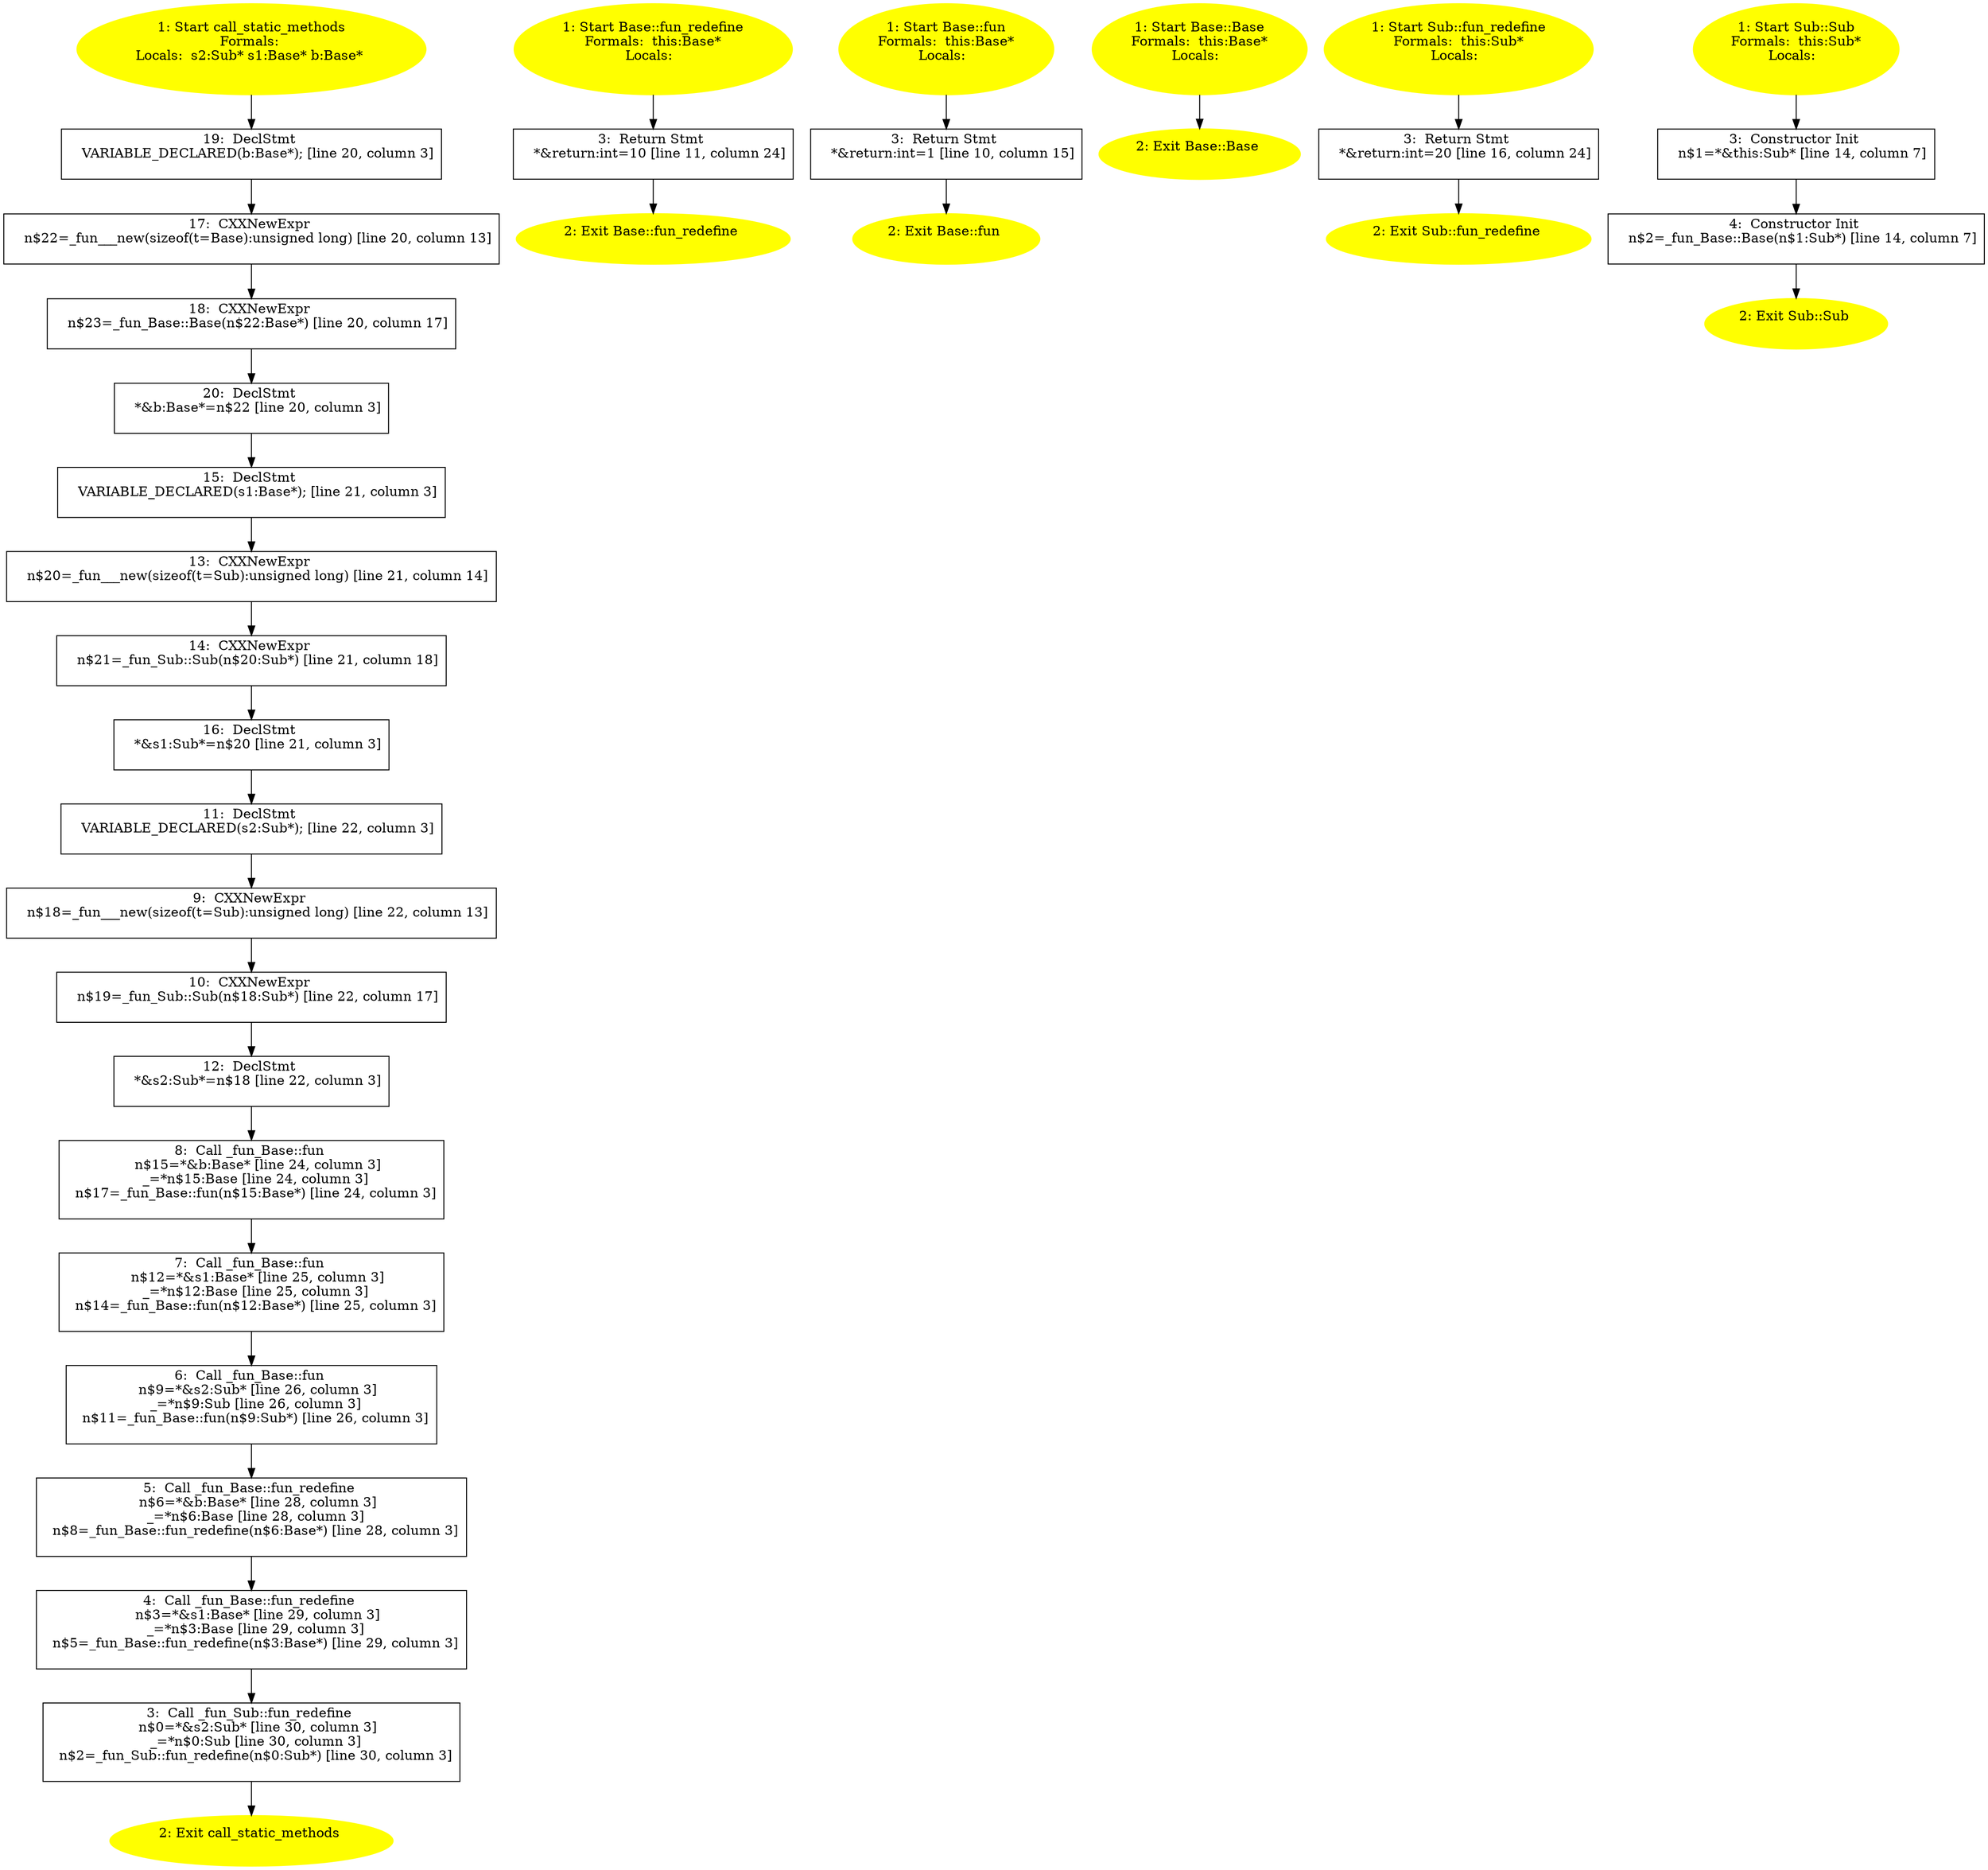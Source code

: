 /* @generated */
digraph cfg {
"call_static_methods#2229162425019005814.6b8ed680875ca5e183f8fa3b51ea6718_1" [label="1: Start call_static_methods\nFormals: \nLocals:  s2:Sub* s1:Base* b:Base* \n  " color=yellow style=filled]
	

	 "call_static_methods#2229162425019005814.6b8ed680875ca5e183f8fa3b51ea6718_1" -> "call_static_methods#2229162425019005814.6b8ed680875ca5e183f8fa3b51ea6718_19" ;
"call_static_methods#2229162425019005814.6b8ed680875ca5e183f8fa3b51ea6718_2" [label="2: Exit call_static_methods \n  " color=yellow style=filled]
	

"call_static_methods#2229162425019005814.6b8ed680875ca5e183f8fa3b51ea6718_3" [label="3:  Call _fun_Sub::fun_redefine \n   n$0=*&s2:Sub* [line 30, column 3]\n  _=*n$0:Sub [line 30, column 3]\n  n$2=_fun_Sub::fun_redefine(n$0:Sub*) [line 30, column 3]\n " shape="box"]
	

	 "call_static_methods#2229162425019005814.6b8ed680875ca5e183f8fa3b51ea6718_3" -> "call_static_methods#2229162425019005814.6b8ed680875ca5e183f8fa3b51ea6718_2" ;
"call_static_methods#2229162425019005814.6b8ed680875ca5e183f8fa3b51ea6718_4" [label="4:  Call _fun_Base::fun_redefine \n   n$3=*&s1:Base* [line 29, column 3]\n  _=*n$3:Base [line 29, column 3]\n  n$5=_fun_Base::fun_redefine(n$3:Base*) [line 29, column 3]\n " shape="box"]
	

	 "call_static_methods#2229162425019005814.6b8ed680875ca5e183f8fa3b51ea6718_4" -> "call_static_methods#2229162425019005814.6b8ed680875ca5e183f8fa3b51ea6718_3" ;
"call_static_methods#2229162425019005814.6b8ed680875ca5e183f8fa3b51ea6718_5" [label="5:  Call _fun_Base::fun_redefine \n   n$6=*&b:Base* [line 28, column 3]\n  _=*n$6:Base [line 28, column 3]\n  n$8=_fun_Base::fun_redefine(n$6:Base*) [line 28, column 3]\n " shape="box"]
	

	 "call_static_methods#2229162425019005814.6b8ed680875ca5e183f8fa3b51ea6718_5" -> "call_static_methods#2229162425019005814.6b8ed680875ca5e183f8fa3b51ea6718_4" ;
"call_static_methods#2229162425019005814.6b8ed680875ca5e183f8fa3b51ea6718_6" [label="6:  Call _fun_Base::fun \n   n$9=*&s2:Sub* [line 26, column 3]\n  _=*n$9:Sub [line 26, column 3]\n  n$11=_fun_Base::fun(n$9:Sub*) [line 26, column 3]\n " shape="box"]
	

	 "call_static_methods#2229162425019005814.6b8ed680875ca5e183f8fa3b51ea6718_6" -> "call_static_methods#2229162425019005814.6b8ed680875ca5e183f8fa3b51ea6718_5" ;
"call_static_methods#2229162425019005814.6b8ed680875ca5e183f8fa3b51ea6718_7" [label="7:  Call _fun_Base::fun \n   n$12=*&s1:Base* [line 25, column 3]\n  _=*n$12:Base [line 25, column 3]\n  n$14=_fun_Base::fun(n$12:Base*) [line 25, column 3]\n " shape="box"]
	

	 "call_static_methods#2229162425019005814.6b8ed680875ca5e183f8fa3b51ea6718_7" -> "call_static_methods#2229162425019005814.6b8ed680875ca5e183f8fa3b51ea6718_6" ;
"call_static_methods#2229162425019005814.6b8ed680875ca5e183f8fa3b51ea6718_8" [label="8:  Call _fun_Base::fun \n   n$15=*&b:Base* [line 24, column 3]\n  _=*n$15:Base [line 24, column 3]\n  n$17=_fun_Base::fun(n$15:Base*) [line 24, column 3]\n " shape="box"]
	

	 "call_static_methods#2229162425019005814.6b8ed680875ca5e183f8fa3b51ea6718_8" -> "call_static_methods#2229162425019005814.6b8ed680875ca5e183f8fa3b51ea6718_7" ;
"call_static_methods#2229162425019005814.6b8ed680875ca5e183f8fa3b51ea6718_9" [label="9:  CXXNewExpr \n   n$18=_fun___new(sizeof(t=Sub):unsigned long) [line 22, column 13]\n " shape="box"]
	

	 "call_static_methods#2229162425019005814.6b8ed680875ca5e183f8fa3b51ea6718_9" -> "call_static_methods#2229162425019005814.6b8ed680875ca5e183f8fa3b51ea6718_10" ;
"call_static_methods#2229162425019005814.6b8ed680875ca5e183f8fa3b51ea6718_10" [label="10:  CXXNewExpr \n   n$19=_fun_Sub::Sub(n$18:Sub*) [line 22, column 17]\n " shape="box"]
	

	 "call_static_methods#2229162425019005814.6b8ed680875ca5e183f8fa3b51ea6718_10" -> "call_static_methods#2229162425019005814.6b8ed680875ca5e183f8fa3b51ea6718_12" ;
"call_static_methods#2229162425019005814.6b8ed680875ca5e183f8fa3b51ea6718_11" [label="11:  DeclStmt \n   VARIABLE_DECLARED(s2:Sub*); [line 22, column 3]\n " shape="box"]
	

	 "call_static_methods#2229162425019005814.6b8ed680875ca5e183f8fa3b51ea6718_11" -> "call_static_methods#2229162425019005814.6b8ed680875ca5e183f8fa3b51ea6718_9" ;
"call_static_methods#2229162425019005814.6b8ed680875ca5e183f8fa3b51ea6718_12" [label="12:  DeclStmt \n   *&s2:Sub*=n$18 [line 22, column 3]\n " shape="box"]
	

	 "call_static_methods#2229162425019005814.6b8ed680875ca5e183f8fa3b51ea6718_12" -> "call_static_methods#2229162425019005814.6b8ed680875ca5e183f8fa3b51ea6718_8" ;
"call_static_methods#2229162425019005814.6b8ed680875ca5e183f8fa3b51ea6718_13" [label="13:  CXXNewExpr \n   n$20=_fun___new(sizeof(t=Sub):unsigned long) [line 21, column 14]\n " shape="box"]
	

	 "call_static_methods#2229162425019005814.6b8ed680875ca5e183f8fa3b51ea6718_13" -> "call_static_methods#2229162425019005814.6b8ed680875ca5e183f8fa3b51ea6718_14" ;
"call_static_methods#2229162425019005814.6b8ed680875ca5e183f8fa3b51ea6718_14" [label="14:  CXXNewExpr \n   n$21=_fun_Sub::Sub(n$20:Sub*) [line 21, column 18]\n " shape="box"]
	

	 "call_static_methods#2229162425019005814.6b8ed680875ca5e183f8fa3b51ea6718_14" -> "call_static_methods#2229162425019005814.6b8ed680875ca5e183f8fa3b51ea6718_16" ;
"call_static_methods#2229162425019005814.6b8ed680875ca5e183f8fa3b51ea6718_15" [label="15:  DeclStmt \n   VARIABLE_DECLARED(s1:Base*); [line 21, column 3]\n " shape="box"]
	

	 "call_static_methods#2229162425019005814.6b8ed680875ca5e183f8fa3b51ea6718_15" -> "call_static_methods#2229162425019005814.6b8ed680875ca5e183f8fa3b51ea6718_13" ;
"call_static_methods#2229162425019005814.6b8ed680875ca5e183f8fa3b51ea6718_16" [label="16:  DeclStmt \n   *&s1:Sub*=n$20 [line 21, column 3]\n " shape="box"]
	

	 "call_static_methods#2229162425019005814.6b8ed680875ca5e183f8fa3b51ea6718_16" -> "call_static_methods#2229162425019005814.6b8ed680875ca5e183f8fa3b51ea6718_11" ;
"call_static_methods#2229162425019005814.6b8ed680875ca5e183f8fa3b51ea6718_17" [label="17:  CXXNewExpr \n   n$22=_fun___new(sizeof(t=Base):unsigned long) [line 20, column 13]\n " shape="box"]
	

	 "call_static_methods#2229162425019005814.6b8ed680875ca5e183f8fa3b51ea6718_17" -> "call_static_methods#2229162425019005814.6b8ed680875ca5e183f8fa3b51ea6718_18" ;
"call_static_methods#2229162425019005814.6b8ed680875ca5e183f8fa3b51ea6718_18" [label="18:  CXXNewExpr \n   n$23=_fun_Base::Base(n$22:Base*) [line 20, column 17]\n " shape="box"]
	

	 "call_static_methods#2229162425019005814.6b8ed680875ca5e183f8fa3b51ea6718_18" -> "call_static_methods#2229162425019005814.6b8ed680875ca5e183f8fa3b51ea6718_20" ;
"call_static_methods#2229162425019005814.6b8ed680875ca5e183f8fa3b51ea6718_19" [label="19:  DeclStmt \n   VARIABLE_DECLARED(b:Base*); [line 20, column 3]\n " shape="box"]
	

	 "call_static_methods#2229162425019005814.6b8ed680875ca5e183f8fa3b51ea6718_19" -> "call_static_methods#2229162425019005814.6b8ed680875ca5e183f8fa3b51ea6718_17" ;
"call_static_methods#2229162425019005814.6b8ed680875ca5e183f8fa3b51ea6718_20" [label="20:  DeclStmt \n   *&b:Base*=n$22 [line 20, column 3]\n " shape="box"]
	

	 "call_static_methods#2229162425019005814.6b8ed680875ca5e183f8fa3b51ea6718_20" -> "call_static_methods#2229162425019005814.6b8ed680875ca5e183f8fa3b51ea6718_15" ;
"fun_redefine#Base#(2650804992698061987).67136e8e6ad0793f86461827c32086fc_1" [label="1: Start Base::fun_redefine\nFormals:  this:Base*\nLocals:  \n  " color=yellow style=filled]
	

	 "fun_redefine#Base#(2650804992698061987).67136e8e6ad0793f86461827c32086fc_1" -> "fun_redefine#Base#(2650804992698061987).67136e8e6ad0793f86461827c32086fc_3" ;
"fun_redefine#Base#(2650804992698061987).67136e8e6ad0793f86461827c32086fc_2" [label="2: Exit Base::fun_redefine \n  " color=yellow style=filled]
	

"fun_redefine#Base#(2650804992698061987).67136e8e6ad0793f86461827c32086fc_3" [label="3:  Return Stmt \n   *&return:int=10 [line 11, column 24]\n " shape="box"]
	

	 "fun_redefine#Base#(2650804992698061987).67136e8e6ad0793f86461827c32086fc_3" -> "fun_redefine#Base#(2650804992698061987).67136e8e6ad0793f86461827c32086fc_2" ;
"fun#Base#(4745240833868289958).678df3fd06599dafd933a3bb8b9491bc_1" [label="1: Start Base::fun\nFormals:  this:Base*\nLocals:  \n  " color=yellow style=filled]
	

	 "fun#Base#(4745240833868289958).678df3fd06599dafd933a3bb8b9491bc_1" -> "fun#Base#(4745240833868289958).678df3fd06599dafd933a3bb8b9491bc_3" ;
"fun#Base#(4745240833868289958).678df3fd06599dafd933a3bb8b9491bc_2" [label="2: Exit Base::fun \n  " color=yellow style=filled]
	

"fun#Base#(4745240833868289958).678df3fd06599dafd933a3bb8b9491bc_3" [label="3:  Return Stmt \n   *&return:int=1 [line 10, column 15]\n " shape="box"]
	

	 "fun#Base#(4745240833868289958).678df3fd06599dafd933a3bb8b9491bc_3" -> "fun#Base#(4745240833868289958).678df3fd06599dafd933a3bb8b9491bc_2" ;
"Base#Base#{2135720435997419541}.35add227b78a5781de56792e3da9f256_1" [label="1: Start Base::Base\nFormals:  this:Base*\nLocals:  \n  " color=yellow style=filled]
	

	 "Base#Base#{2135720435997419541}.35add227b78a5781de56792e3da9f256_1" -> "Base#Base#{2135720435997419541}.35add227b78a5781de56792e3da9f256_2" ;
"Base#Base#{2135720435997419541}.35add227b78a5781de56792e3da9f256_2" [label="2: Exit Base::Base \n  " color=yellow style=filled]
	

"fun_redefine#Sub#(17129416942188381963).92112cf746626b3b7cdf24f41680fdb8_1" [label="1: Start Sub::fun_redefine\nFormals:  this:Sub*\nLocals:  \n  " color=yellow style=filled]
	

	 "fun_redefine#Sub#(17129416942188381963).92112cf746626b3b7cdf24f41680fdb8_1" -> "fun_redefine#Sub#(17129416942188381963).92112cf746626b3b7cdf24f41680fdb8_3" ;
"fun_redefine#Sub#(17129416942188381963).92112cf746626b3b7cdf24f41680fdb8_2" [label="2: Exit Sub::fun_redefine \n  " color=yellow style=filled]
	

"fun_redefine#Sub#(17129416942188381963).92112cf746626b3b7cdf24f41680fdb8_3" [label="3:  Return Stmt \n   *&return:int=20 [line 16, column 24]\n " shape="box"]
	

	 "fun_redefine#Sub#(17129416942188381963).92112cf746626b3b7cdf24f41680fdb8_3" -> "fun_redefine#Sub#(17129416942188381963).92112cf746626b3b7cdf24f41680fdb8_2" ;
"Sub#Sub#{12374099664347407997}.3cc2c225c0ef23e7fc0c0d4f39dfd215_1" [label="1: Start Sub::Sub\nFormals:  this:Sub*\nLocals:  \n  " color=yellow style=filled]
	

	 "Sub#Sub#{12374099664347407997}.3cc2c225c0ef23e7fc0c0d4f39dfd215_1" -> "Sub#Sub#{12374099664347407997}.3cc2c225c0ef23e7fc0c0d4f39dfd215_3" ;
"Sub#Sub#{12374099664347407997}.3cc2c225c0ef23e7fc0c0d4f39dfd215_2" [label="2: Exit Sub::Sub \n  " color=yellow style=filled]
	

"Sub#Sub#{12374099664347407997}.3cc2c225c0ef23e7fc0c0d4f39dfd215_3" [label="3:  Constructor Init \n   n$1=*&this:Sub* [line 14, column 7]\n " shape="box"]
	

	 "Sub#Sub#{12374099664347407997}.3cc2c225c0ef23e7fc0c0d4f39dfd215_3" -> "Sub#Sub#{12374099664347407997}.3cc2c225c0ef23e7fc0c0d4f39dfd215_4" ;
"Sub#Sub#{12374099664347407997}.3cc2c225c0ef23e7fc0c0d4f39dfd215_4" [label="4:  Constructor Init \n   n$2=_fun_Base::Base(n$1:Sub*) [line 14, column 7]\n " shape="box"]
	

	 "Sub#Sub#{12374099664347407997}.3cc2c225c0ef23e7fc0c0d4f39dfd215_4" -> "Sub#Sub#{12374099664347407997}.3cc2c225c0ef23e7fc0c0d4f39dfd215_2" ;
}
